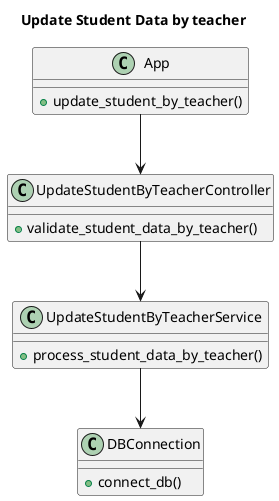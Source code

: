 @startuml ""
title Update Student Data by teacher

class App {
    +update_student_by_teacher()
}

class UpdateStudentByTeacherController {
    +validate_student_data_by_teacher()
}

class UpdateStudentByTeacherService {
    +process_student_data_by_teacher()
}

class DBConnection {
    +connect_db()
}

App --> UpdateStudentByTeacherController
UpdateStudentByTeacherController --> UpdateStudentByTeacherService 
UpdateStudentByTeacherService --> DBConnection

@enduml
